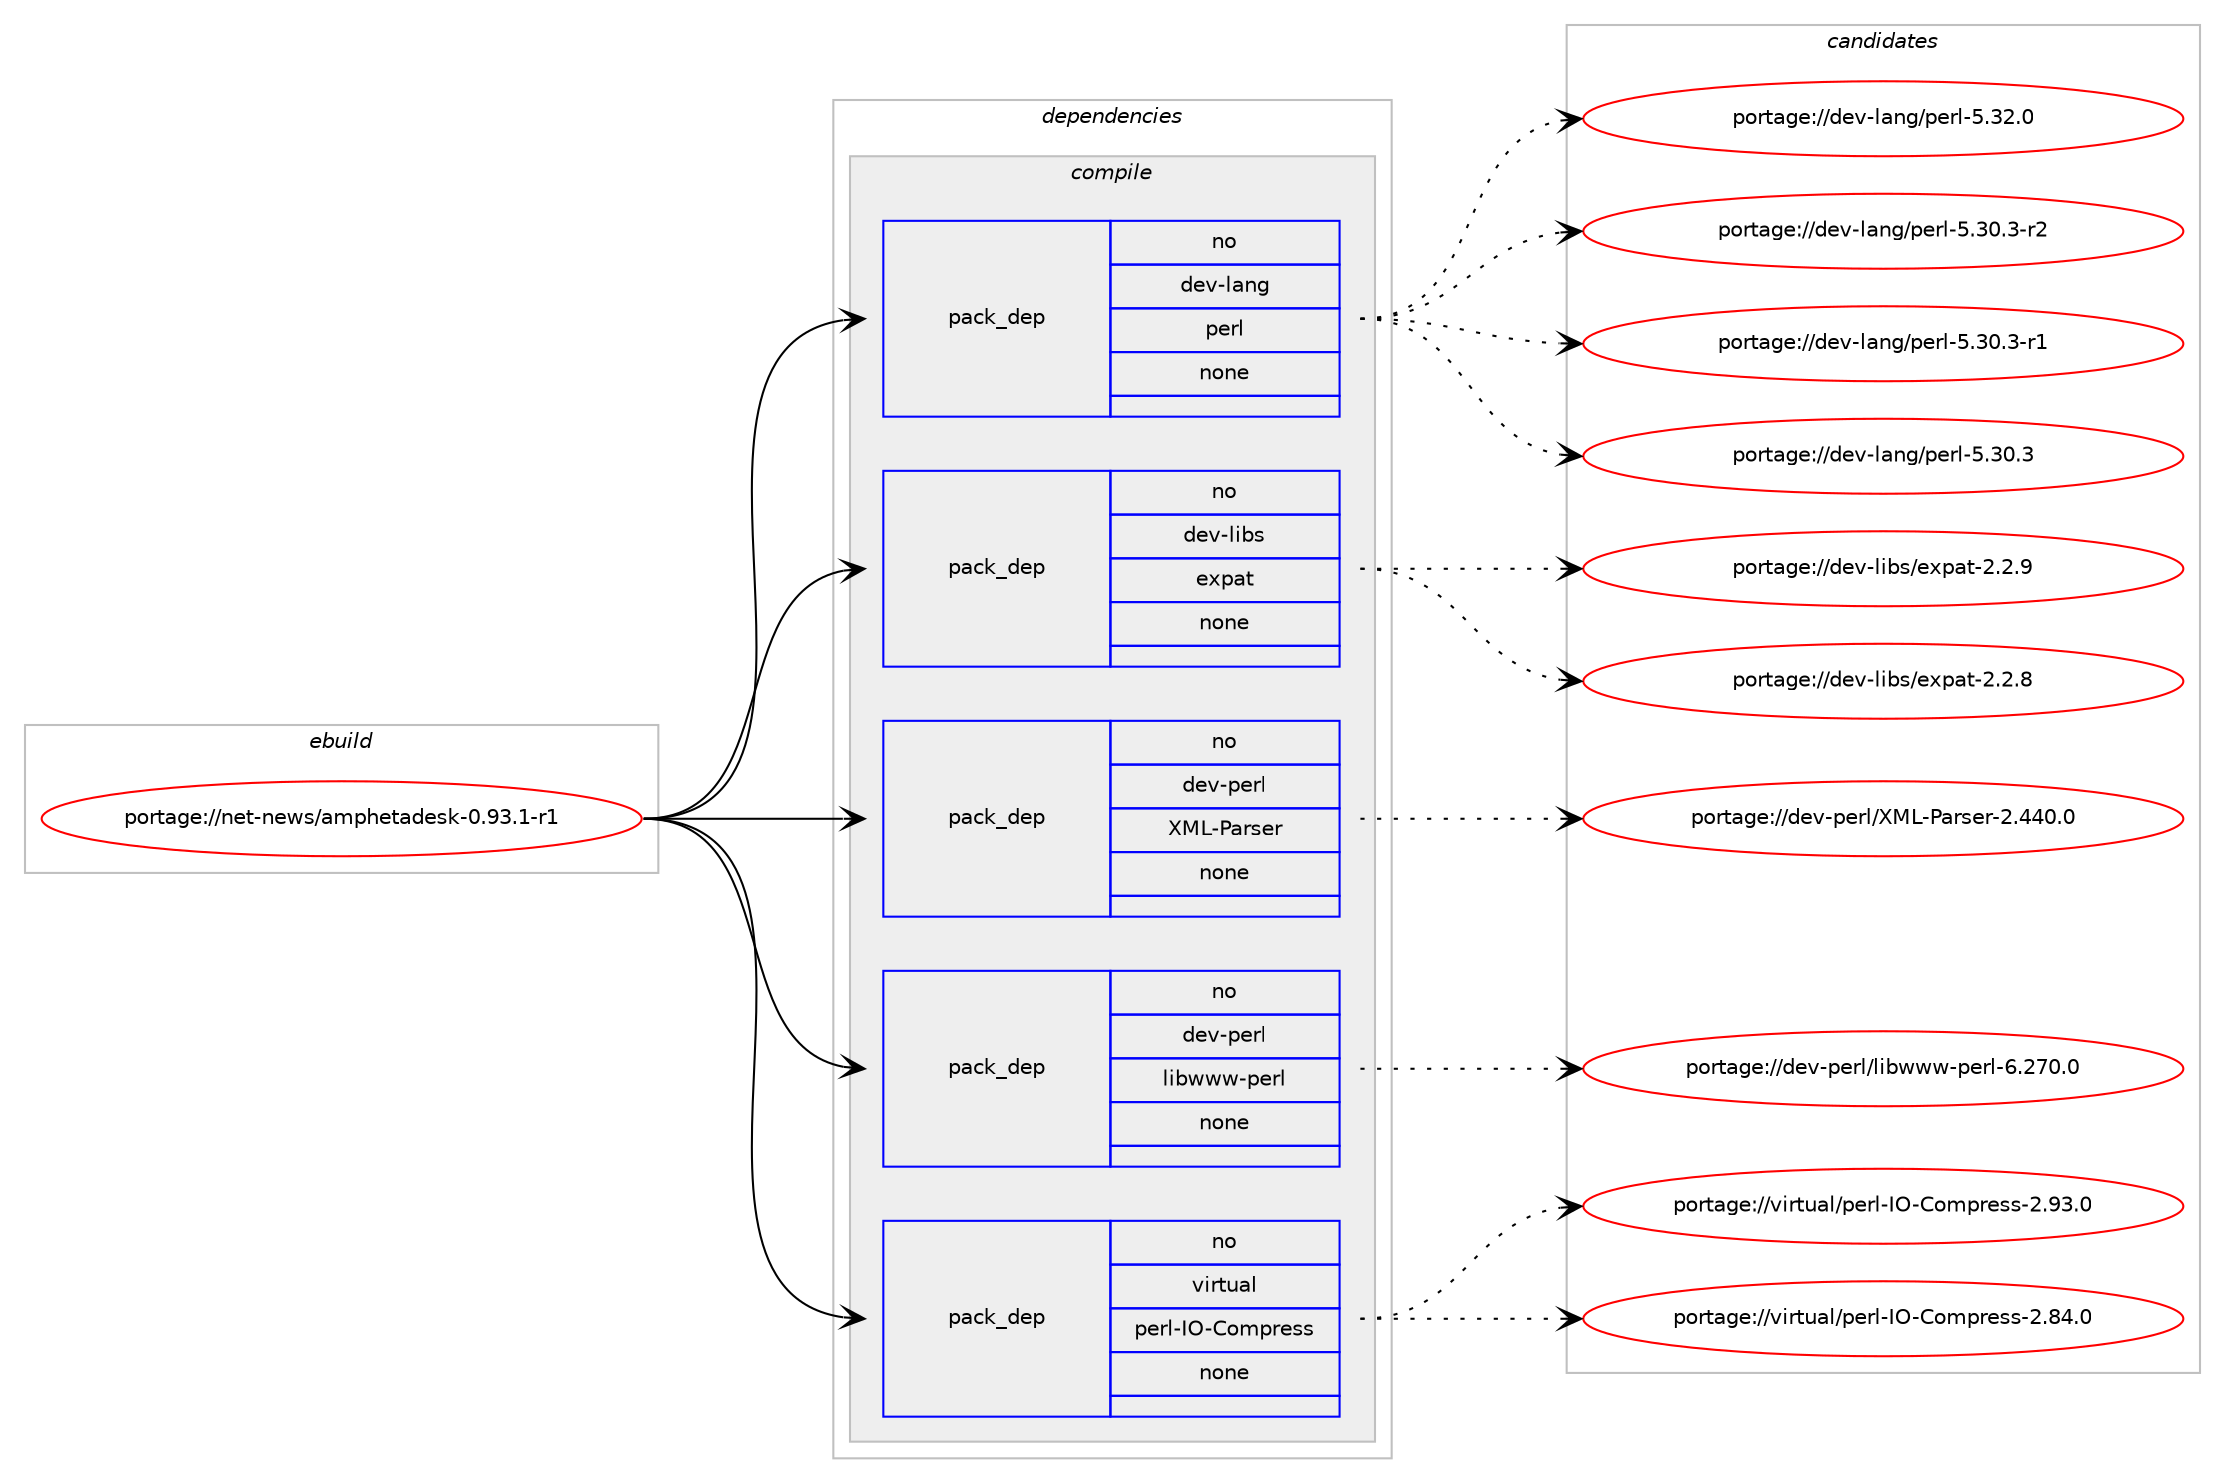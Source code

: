 digraph prolog {

# *************
# Graph options
# *************

newrank=true;
concentrate=true;
compound=true;
graph [rankdir=LR,fontname=Helvetica,fontsize=10,ranksep=1.5];#, ranksep=2.5, nodesep=0.2];
edge  [arrowhead=vee];
node  [fontname=Helvetica,fontsize=10];

# **********
# The ebuild
# **********

subgraph cluster_leftcol {
color=gray;
rank=same;
label=<<i>ebuild</i>>;
id [label="portage://net-news/amphetadesk-0.93.1-r1", color=red, width=4, href="../net-news/amphetadesk-0.93.1-r1.svg"];
}

# ****************
# The dependencies
# ****************

subgraph cluster_midcol {
color=gray;
label=<<i>dependencies</i>>;
subgraph cluster_compile {
fillcolor="#eeeeee";
style=filled;
label=<<i>compile</i>>;
subgraph pack3044 {
dependency3615 [label=<<TABLE BORDER="0" CELLBORDER="1" CELLSPACING="0" CELLPADDING="4" WIDTH="220"><TR><TD ROWSPAN="6" CELLPADDING="30">pack_dep</TD></TR><TR><TD WIDTH="110">no</TD></TR><TR><TD>dev-lang</TD></TR><TR><TD>perl</TD></TR><TR><TD>none</TD></TR><TR><TD></TD></TR></TABLE>>, shape=none, color=blue];
}
id:e -> dependency3615:w [weight=20,style="solid",arrowhead="vee"];
subgraph pack3045 {
dependency3616 [label=<<TABLE BORDER="0" CELLBORDER="1" CELLSPACING="0" CELLPADDING="4" WIDTH="220"><TR><TD ROWSPAN="6" CELLPADDING="30">pack_dep</TD></TR><TR><TD WIDTH="110">no</TD></TR><TR><TD>dev-libs</TD></TR><TR><TD>expat</TD></TR><TR><TD>none</TD></TR><TR><TD></TD></TR></TABLE>>, shape=none, color=blue];
}
id:e -> dependency3616:w [weight=20,style="solid",arrowhead="vee"];
subgraph pack3046 {
dependency3617 [label=<<TABLE BORDER="0" CELLBORDER="1" CELLSPACING="0" CELLPADDING="4" WIDTH="220"><TR><TD ROWSPAN="6" CELLPADDING="30">pack_dep</TD></TR><TR><TD WIDTH="110">no</TD></TR><TR><TD>dev-perl</TD></TR><TR><TD>XML-Parser</TD></TR><TR><TD>none</TD></TR><TR><TD></TD></TR></TABLE>>, shape=none, color=blue];
}
id:e -> dependency3617:w [weight=20,style="solid",arrowhead="vee"];
subgraph pack3047 {
dependency3618 [label=<<TABLE BORDER="0" CELLBORDER="1" CELLSPACING="0" CELLPADDING="4" WIDTH="220"><TR><TD ROWSPAN="6" CELLPADDING="30">pack_dep</TD></TR><TR><TD WIDTH="110">no</TD></TR><TR><TD>dev-perl</TD></TR><TR><TD>libwww-perl</TD></TR><TR><TD>none</TD></TR><TR><TD></TD></TR></TABLE>>, shape=none, color=blue];
}
id:e -> dependency3618:w [weight=20,style="solid",arrowhead="vee"];
subgraph pack3048 {
dependency3619 [label=<<TABLE BORDER="0" CELLBORDER="1" CELLSPACING="0" CELLPADDING="4" WIDTH="220"><TR><TD ROWSPAN="6" CELLPADDING="30">pack_dep</TD></TR><TR><TD WIDTH="110">no</TD></TR><TR><TD>virtual</TD></TR><TR><TD>perl-IO-Compress</TD></TR><TR><TD>none</TD></TR><TR><TD></TD></TR></TABLE>>, shape=none, color=blue];
}
id:e -> dependency3619:w [weight=20,style="solid",arrowhead="vee"];
}
subgraph cluster_compileandrun {
fillcolor="#eeeeee";
style=filled;
label=<<i>compile and run</i>>;
}
subgraph cluster_run {
fillcolor="#eeeeee";
style=filled;
label=<<i>run</i>>;
}
}

# **************
# The candidates
# **************

subgraph cluster_choices {
rank=same;
color=gray;
label=<<i>candidates</i>>;

subgraph choice3044 {
color=black;
nodesep=1;
choice10010111845108971101034711210111410845534651504648 [label="portage://dev-lang/perl-5.32.0", color=red, width=4,href="../dev-lang/perl-5.32.0.svg"];
choice100101118451089711010347112101114108455346514846514511450 [label="portage://dev-lang/perl-5.30.3-r2", color=red, width=4,href="../dev-lang/perl-5.30.3-r2.svg"];
choice100101118451089711010347112101114108455346514846514511449 [label="portage://dev-lang/perl-5.30.3-r1", color=red, width=4,href="../dev-lang/perl-5.30.3-r1.svg"];
choice10010111845108971101034711210111410845534651484651 [label="portage://dev-lang/perl-5.30.3", color=red, width=4,href="../dev-lang/perl-5.30.3.svg"];
dependency3615:e -> choice10010111845108971101034711210111410845534651504648:w [style=dotted,weight="100"];
dependency3615:e -> choice100101118451089711010347112101114108455346514846514511450:w [style=dotted,weight="100"];
dependency3615:e -> choice100101118451089711010347112101114108455346514846514511449:w [style=dotted,weight="100"];
dependency3615:e -> choice10010111845108971101034711210111410845534651484651:w [style=dotted,weight="100"];
}
subgraph choice3045 {
color=black;
nodesep=1;
choice10010111845108105981154710112011297116455046504657 [label="portage://dev-libs/expat-2.2.9", color=red, width=4,href="../dev-libs/expat-2.2.9.svg"];
choice10010111845108105981154710112011297116455046504656 [label="portage://dev-libs/expat-2.2.8", color=red, width=4,href="../dev-libs/expat-2.2.8.svg"];
dependency3616:e -> choice10010111845108105981154710112011297116455046504657:w [style=dotted,weight="100"];
dependency3616:e -> choice10010111845108105981154710112011297116455046504656:w [style=dotted,weight="100"];
}
subgraph choice3046 {
color=black;
nodesep=1;
choice10010111845112101114108478877764580971141151011144550465252484648 [label="portage://dev-perl/XML-Parser-2.440.0", color=red, width=4,href="../dev-perl/XML-Parser-2.440.0.svg"];
dependency3617:e -> choice10010111845112101114108478877764580971141151011144550465252484648:w [style=dotted,weight="100"];
}
subgraph choice3047 {
color=black;
nodesep=1;
choice100101118451121011141084710810598119119119451121011141084554465055484648 [label="portage://dev-perl/libwww-perl-6.270.0", color=red, width=4,href="../dev-perl/libwww-perl-6.270.0.svg"];
dependency3618:e -> choice100101118451121011141084710810598119119119451121011141084554465055484648:w [style=dotted,weight="100"];
}
subgraph choice3048 {
color=black;
nodesep=1;
choice1181051141161179710847112101114108457379456711110911211410111511545504657514648 [label="portage://virtual/perl-IO-Compress-2.93.0", color=red, width=4,href="../virtual/perl-IO-Compress-2.93.0.svg"];
choice1181051141161179710847112101114108457379456711110911211410111511545504656524648 [label="portage://virtual/perl-IO-Compress-2.84.0", color=red, width=4,href="../virtual/perl-IO-Compress-2.84.0.svg"];
dependency3619:e -> choice1181051141161179710847112101114108457379456711110911211410111511545504657514648:w [style=dotted,weight="100"];
dependency3619:e -> choice1181051141161179710847112101114108457379456711110911211410111511545504656524648:w [style=dotted,weight="100"];
}
}

}
